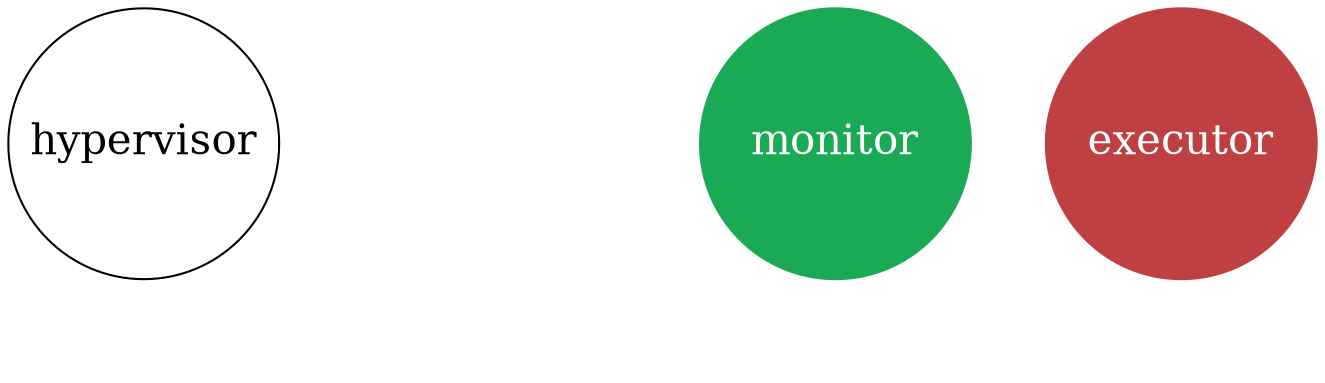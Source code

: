 
digraph step {
    rankdir="LR";
    ranksep=0.5;

    node[fontsize=20, shape=circle, width=1.8];
    edge[penwidth=0.4, arrowsize=0.5];

    "hypervisor";
    "monitor" [color="#1aaa55", style=filled, fontcolor=white];
    "executor" [color="#bf4042", style=filled, fontcolor=white];

    "tmp"[style=invis];
    "hypervisor" -> "tmp" [style=invis];
    "tmp" -> "monitor" [style=invis];

    "hypervisor" -> "monitor" [style=invis];
    "monitor" -> "executor"[style=invis];
}

